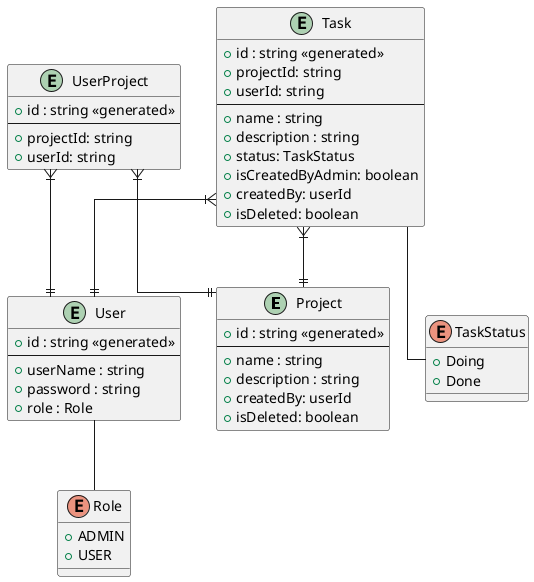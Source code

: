 @startuml Todo-List

' avoid problems with angled crows feet
skinparam linetype ortho

entity Project {
+ id : string <<generated>>
--
+ name : string
+ description : string
+ createdBy: userId
+ isDeleted: boolean
}

entity User { 
+ id : string <<generated>>
--
+ userName : string
+ password : string
+ role : Role
}

enum Role {
+ ADMIN
+ USER
}

User -- Role

entity Task {
+ id : string <<generated>>
+ projectId: string
+ userId: string
--
+ name : string
+ description : string
+ status: TaskStatus
+ isCreatedByAdmin: boolean
+ createdBy: userId
+ isDeleted: boolean
}

Task--TaskStatus

enum TaskStatus {
+Doing
+Done
}

entity UserProject {
+ id : string <<generated>>
--
+ projectId: string
+ userId: string
}

UserProject }|--|| User
UserProject }|--|| Project

Task }|--|| Project
Task }|--|| User

@enduml